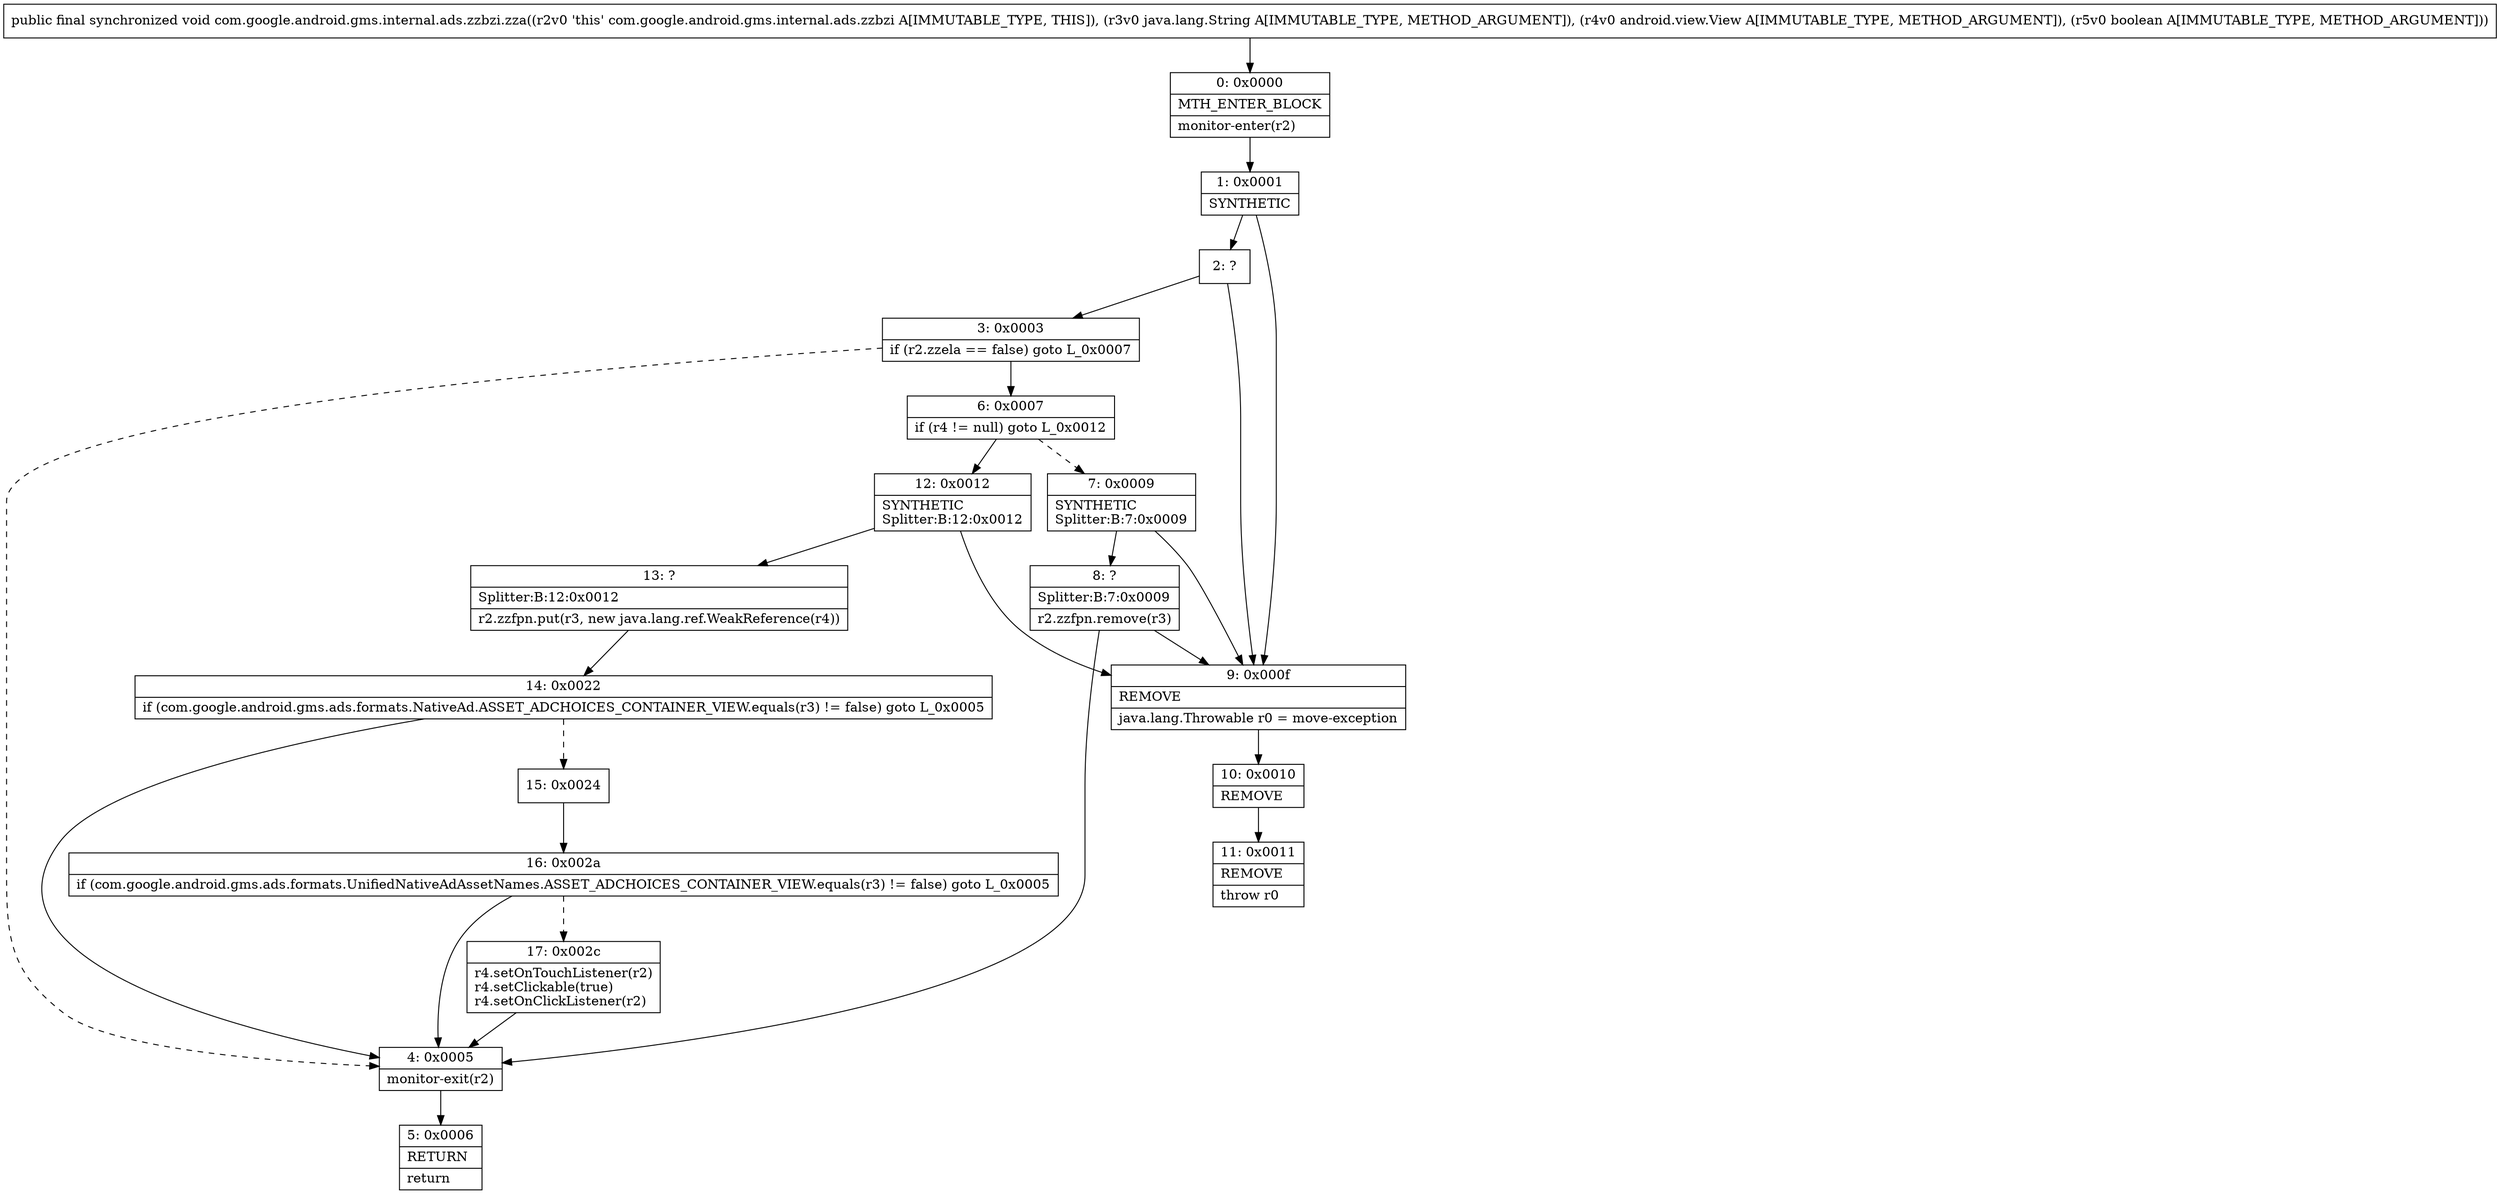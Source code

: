 digraph "CFG forcom.google.android.gms.internal.ads.zzbzi.zza(Ljava\/lang\/String;Landroid\/view\/View;Z)V" {
Node_0 [shape=record,label="{0\:\ 0x0000|MTH_ENTER_BLOCK\l|monitor\-enter(r2)\l}"];
Node_1 [shape=record,label="{1\:\ 0x0001|SYNTHETIC\l}"];
Node_2 [shape=record,label="{2\:\ ?}"];
Node_3 [shape=record,label="{3\:\ 0x0003|if (r2.zzela == false) goto L_0x0007\l}"];
Node_4 [shape=record,label="{4\:\ 0x0005|monitor\-exit(r2)\l}"];
Node_5 [shape=record,label="{5\:\ 0x0006|RETURN\l|return\l}"];
Node_6 [shape=record,label="{6\:\ 0x0007|if (r4 != null) goto L_0x0012\l}"];
Node_7 [shape=record,label="{7\:\ 0x0009|SYNTHETIC\lSplitter:B:7:0x0009\l}"];
Node_8 [shape=record,label="{8\:\ ?|Splitter:B:7:0x0009\l|r2.zzfpn.remove(r3)\l}"];
Node_9 [shape=record,label="{9\:\ 0x000f|REMOVE\l|java.lang.Throwable r0 = move\-exception\l}"];
Node_10 [shape=record,label="{10\:\ 0x0010|REMOVE\l}"];
Node_11 [shape=record,label="{11\:\ 0x0011|REMOVE\l|throw r0\l}"];
Node_12 [shape=record,label="{12\:\ 0x0012|SYNTHETIC\lSplitter:B:12:0x0012\l}"];
Node_13 [shape=record,label="{13\:\ ?|Splitter:B:12:0x0012\l|r2.zzfpn.put(r3, new java.lang.ref.WeakReference(r4))\l}"];
Node_14 [shape=record,label="{14\:\ 0x0022|if (com.google.android.gms.ads.formats.NativeAd.ASSET_ADCHOICES_CONTAINER_VIEW.equals(r3) != false) goto L_0x0005\l}"];
Node_15 [shape=record,label="{15\:\ 0x0024}"];
Node_16 [shape=record,label="{16\:\ 0x002a|if (com.google.android.gms.ads.formats.UnifiedNativeAdAssetNames.ASSET_ADCHOICES_CONTAINER_VIEW.equals(r3) != false) goto L_0x0005\l}"];
Node_17 [shape=record,label="{17\:\ 0x002c|r4.setOnTouchListener(r2)\lr4.setClickable(true)\lr4.setOnClickListener(r2)\l}"];
MethodNode[shape=record,label="{public final synchronized void com.google.android.gms.internal.ads.zzbzi.zza((r2v0 'this' com.google.android.gms.internal.ads.zzbzi A[IMMUTABLE_TYPE, THIS]), (r3v0 java.lang.String A[IMMUTABLE_TYPE, METHOD_ARGUMENT]), (r4v0 android.view.View A[IMMUTABLE_TYPE, METHOD_ARGUMENT]), (r5v0 boolean A[IMMUTABLE_TYPE, METHOD_ARGUMENT])) }"];
MethodNode -> Node_0;
Node_0 -> Node_1;
Node_1 -> Node_2;
Node_1 -> Node_9;
Node_2 -> Node_3;
Node_2 -> Node_9;
Node_3 -> Node_4[style=dashed];
Node_3 -> Node_6;
Node_4 -> Node_5;
Node_6 -> Node_7[style=dashed];
Node_6 -> Node_12;
Node_7 -> Node_8;
Node_7 -> Node_9;
Node_8 -> Node_9;
Node_8 -> Node_4;
Node_9 -> Node_10;
Node_10 -> Node_11;
Node_12 -> Node_13;
Node_12 -> Node_9;
Node_13 -> Node_14;
Node_14 -> Node_4;
Node_14 -> Node_15[style=dashed];
Node_15 -> Node_16;
Node_16 -> Node_4;
Node_16 -> Node_17[style=dashed];
Node_17 -> Node_4;
}

